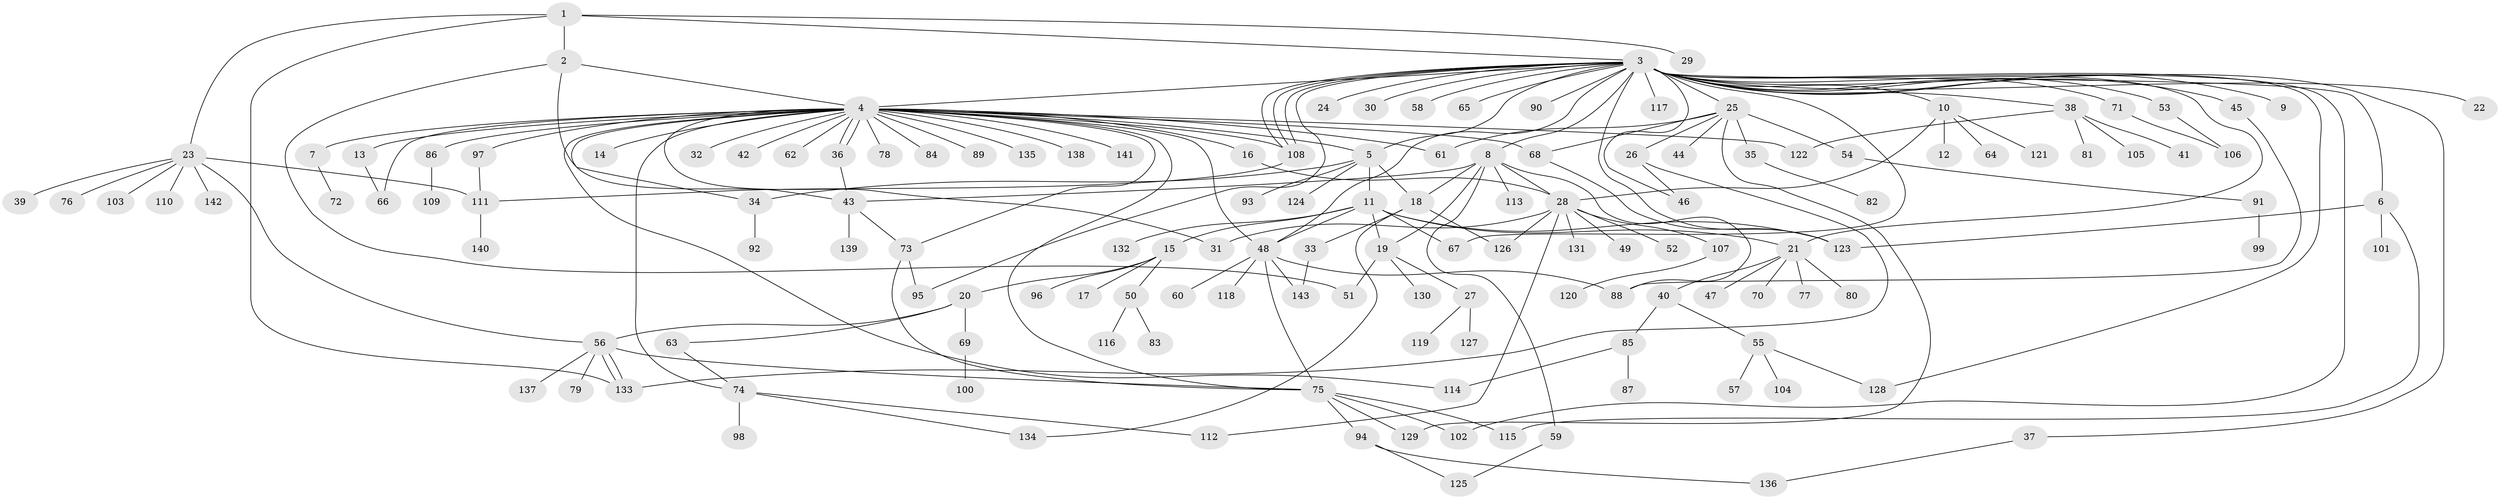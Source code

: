 // coarse degree distribution, {4: 0.07339449541284404, 27: 0.009174311926605505, 31: 0.009174311926605505, 6: 0.01834862385321101, 3: 0.07339449541284404, 1: 0.4954128440366973, 7: 0.03669724770642202, 2: 0.21100917431192662, 5: 0.03669724770642202, 12: 0.009174311926605505, 8: 0.01834862385321101, 10: 0.009174311926605505}
// Generated by graph-tools (version 1.1) at 2025/51/02/27/25 19:51:59]
// undirected, 143 vertices, 195 edges
graph export_dot {
graph [start="1"]
  node [color=gray90,style=filled];
  1;
  2;
  3;
  4;
  5;
  6;
  7;
  8;
  9;
  10;
  11;
  12;
  13;
  14;
  15;
  16;
  17;
  18;
  19;
  20;
  21;
  22;
  23;
  24;
  25;
  26;
  27;
  28;
  29;
  30;
  31;
  32;
  33;
  34;
  35;
  36;
  37;
  38;
  39;
  40;
  41;
  42;
  43;
  44;
  45;
  46;
  47;
  48;
  49;
  50;
  51;
  52;
  53;
  54;
  55;
  56;
  57;
  58;
  59;
  60;
  61;
  62;
  63;
  64;
  65;
  66;
  67;
  68;
  69;
  70;
  71;
  72;
  73;
  74;
  75;
  76;
  77;
  78;
  79;
  80;
  81;
  82;
  83;
  84;
  85;
  86;
  87;
  88;
  89;
  90;
  91;
  92;
  93;
  94;
  95;
  96;
  97;
  98;
  99;
  100;
  101;
  102;
  103;
  104;
  105;
  106;
  107;
  108;
  109;
  110;
  111;
  112;
  113;
  114;
  115;
  116;
  117;
  118;
  119;
  120;
  121;
  122;
  123;
  124;
  125;
  126;
  127;
  128;
  129;
  130;
  131;
  132;
  133;
  134;
  135;
  136;
  137;
  138;
  139;
  140;
  141;
  142;
  143;
  1 -- 2;
  1 -- 3;
  1 -- 23;
  1 -- 29;
  1 -- 133;
  2 -- 4;
  2 -- 43;
  2 -- 51;
  3 -- 4;
  3 -- 5;
  3 -- 6;
  3 -- 8;
  3 -- 9;
  3 -- 10;
  3 -- 21;
  3 -- 22;
  3 -- 24;
  3 -- 25;
  3 -- 30;
  3 -- 37;
  3 -- 38;
  3 -- 45;
  3 -- 46;
  3 -- 48;
  3 -- 53;
  3 -- 58;
  3 -- 65;
  3 -- 67;
  3 -- 71;
  3 -- 90;
  3 -- 95;
  3 -- 102;
  3 -- 108;
  3 -- 108;
  3 -- 108;
  3 -- 117;
  3 -- 123;
  3 -- 128;
  4 -- 5;
  4 -- 7;
  4 -- 13;
  4 -- 14;
  4 -- 16;
  4 -- 31;
  4 -- 32;
  4 -- 34;
  4 -- 36;
  4 -- 36;
  4 -- 42;
  4 -- 48;
  4 -- 61;
  4 -- 62;
  4 -- 66;
  4 -- 68;
  4 -- 73;
  4 -- 74;
  4 -- 75;
  4 -- 78;
  4 -- 84;
  4 -- 86;
  4 -- 89;
  4 -- 97;
  4 -- 108;
  4 -- 114;
  4 -- 122;
  4 -- 135;
  4 -- 138;
  4 -- 141;
  5 -- 11;
  5 -- 18;
  5 -- 34;
  5 -- 93;
  5 -- 124;
  6 -- 101;
  6 -- 115;
  6 -- 123;
  7 -- 72;
  8 -- 18;
  8 -- 19;
  8 -- 28;
  8 -- 43;
  8 -- 59;
  8 -- 88;
  8 -- 113;
  10 -- 12;
  10 -- 28;
  10 -- 64;
  10 -- 121;
  11 -- 15;
  11 -- 19;
  11 -- 21;
  11 -- 48;
  11 -- 67;
  11 -- 123;
  11 -- 132;
  13 -- 66;
  15 -- 17;
  15 -- 20;
  15 -- 50;
  15 -- 96;
  16 -- 28;
  18 -- 33;
  18 -- 126;
  18 -- 134;
  19 -- 27;
  19 -- 51;
  19 -- 130;
  20 -- 56;
  20 -- 63;
  20 -- 69;
  21 -- 40;
  21 -- 47;
  21 -- 70;
  21 -- 77;
  21 -- 80;
  23 -- 39;
  23 -- 56;
  23 -- 76;
  23 -- 103;
  23 -- 110;
  23 -- 111;
  23 -- 142;
  25 -- 26;
  25 -- 35;
  25 -- 44;
  25 -- 54;
  25 -- 61;
  25 -- 68;
  25 -- 129;
  26 -- 46;
  26 -- 133;
  27 -- 119;
  27 -- 127;
  28 -- 31;
  28 -- 49;
  28 -- 52;
  28 -- 107;
  28 -- 112;
  28 -- 126;
  28 -- 131;
  33 -- 143;
  34 -- 92;
  35 -- 82;
  36 -- 43;
  37 -- 136;
  38 -- 41;
  38 -- 81;
  38 -- 105;
  38 -- 122;
  40 -- 55;
  40 -- 85;
  43 -- 73;
  43 -- 139;
  45 -- 88;
  48 -- 60;
  48 -- 75;
  48 -- 88;
  48 -- 118;
  48 -- 143;
  50 -- 83;
  50 -- 116;
  53 -- 106;
  54 -- 91;
  55 -- 57;
  55 -- 104;
  55 -- 128;
  56 -- 75;
  56 -- 79;
  56 -- 133;
  56 -- 133;
  56 -- 137;
  59 -- 125;
  63 -- 74;
  68 -- 123;
  69 -- 100;
  71 -- 106;
  73 -- 75;
  73 -- 95;
  74 -- 98;
  74 -- 112;
  74 -- 134;
  75 -- 94;
  75 -- 102;
  75 -- 115;
  75 -- 129;
  85 -- 87;
  85 -- 114;
  86 -- 109;
  91 -- 99;
  94 -- 125;
  94 -- 136;
  97 -- 111;
  107 -- 120;
  108 -- 111;
  111 -- 140;
}

